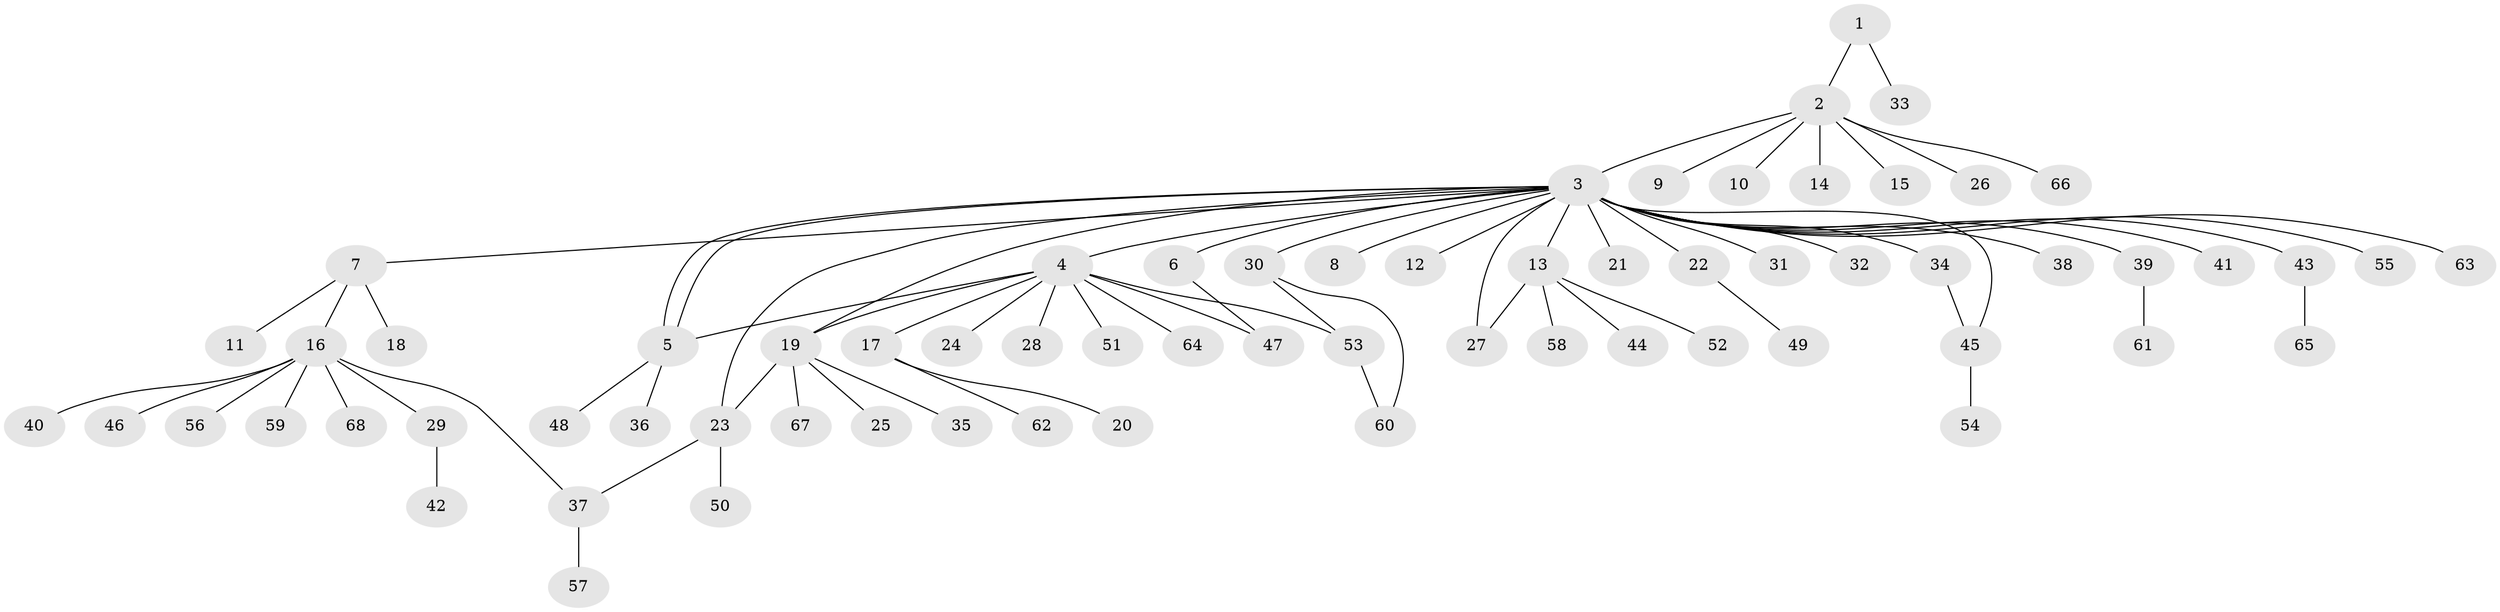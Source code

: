 // Generated by graph-tools (version 1.1) at 2025/01/03/09/25 03:01:42]
// undirected, 68 vertices, 77 edges
graph export_dot {
graph [start="1"]
  node [color=gray90,style=filled];
  1;
  2;
  3;
  4;
  5;
  6;
  7;
  8;
  9;
  10;
  11;
  12;
  13;
  14;
  15;
  16;
  17;
  18;
  19;
  20;
  21;
  22;
  23;
  24;
  25;
  26;
  27;
  28;
  29;
  30;
  31;
  32;
  33;
  34;
  35;
  36;
  37;
  38;
  39;
  40;
  41;
  42;
  43;
  44;
  45;
  46;
  47;
  48;
  49;
  50;
  51;
  52;
  53;
  54;
  55;
  56;
  57;
  58;
  59;
  60;
  61;
  62;
  63;
  64;
  65;
  66;
  67;
  68;
  1 -- 2;
  1 -- 33;
  2 -- 3;
  2 -- 9;
  2 -- 10;
  2 -- 14;
  2 -- 15;
  2 -- 26;
  2 -- 66;
  3 -- 4;
  3 -- 5;
  3 -- 5;
  3 -- 6;
  3 -- 7;
  3 -- 8;
  3 -- 12;
  3 -- 13;
  3 -- 19;
  3 -- 21;
  3 -- 22;
  3 -- 23;
  3 -- 27;
  3 -- 30;
  3 -- 31;
  3 -- 32;
  3 -- 34;
  3 -- 38;
  3 -- 39;
  3 -- 41;
  3 -- 43;
  3 -- 45;
  3 -- 55;
  3 -- 63;
  4 -- 5;
  4 -- 17;
  4 -- 19;
  4 -- 24;
  4 -- 28;
  4 -- 47;
  4 -- 51;
  4 -- 53;
  4 -- 64;
  5 -- 36;
  5 -- 48;
  6 -- 47;
  7 -- 11;
  7 -- 16;
  7 -- 18;
  13 -- 27;
  13 -- 44;
  13 -- 52;
  13 -- 58;
  16 -- 29;
  16 -- 37;
  16 -- 40;
  16 -- 46;
  16 -- 56;
  16 -- 59;
  16 -- 68;
  17 -- 20;
  17 -- 62;
  19 -- 23;
  19 -- 25;
  19 -- 35;
  19 -- 67;
  22 -- 49;
  23 -- 37;
  23 -- 50;
  29 -- 42;
  30 -- 53;
  30 -- 60;
  34 -- 45;
  37 -- 57;
  39 -- 61;
  43 -- 65;
  45 -- 54;
  53 -- 60;
}
